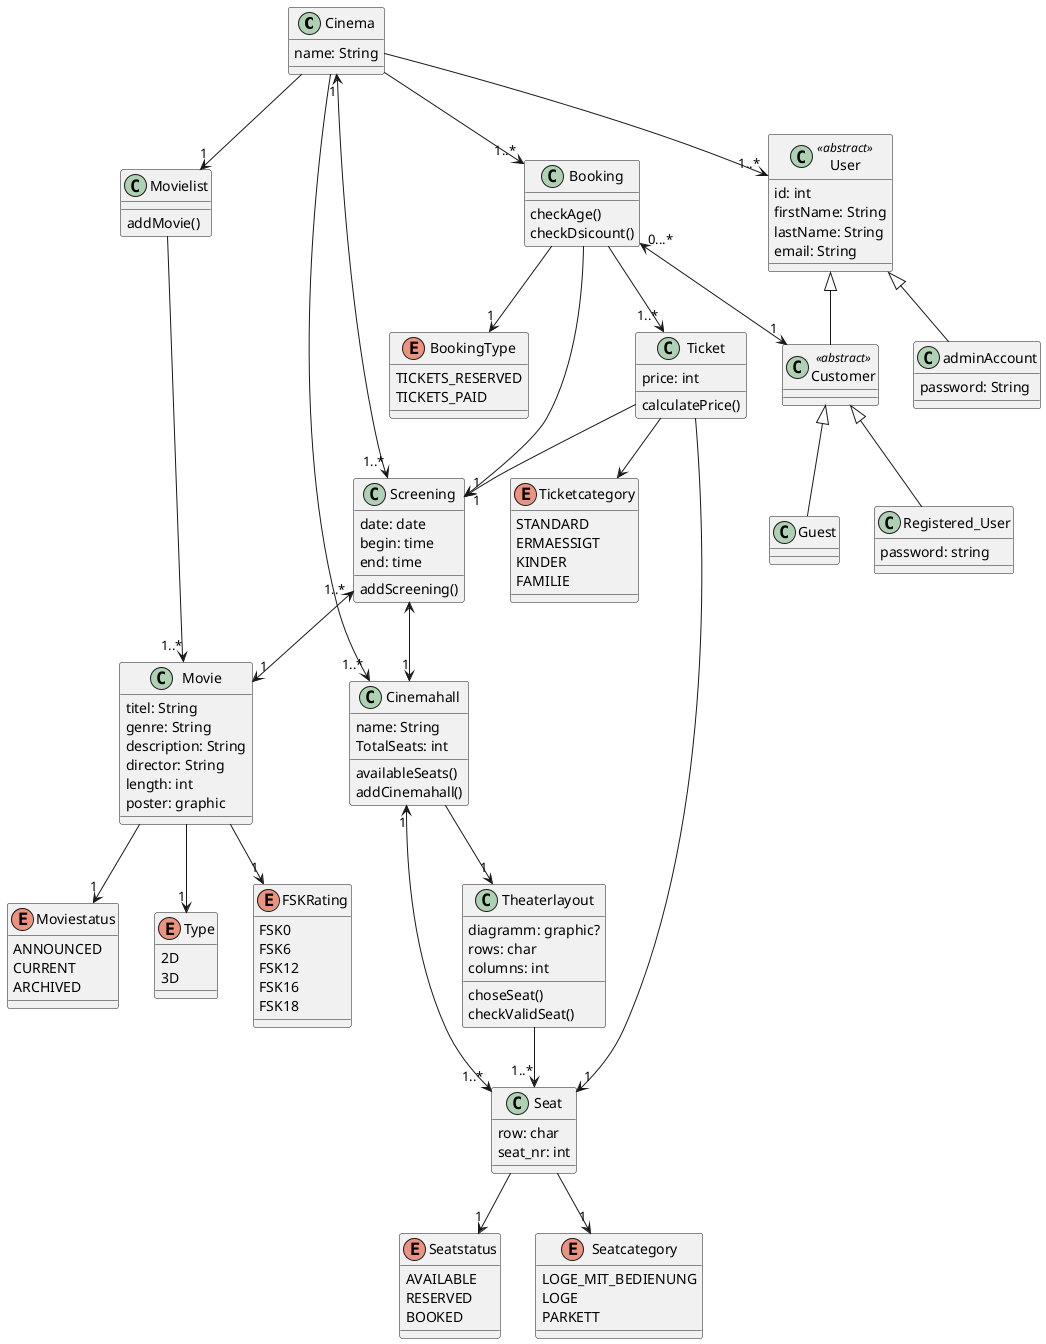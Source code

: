 @startuml
class Cinema {
name: String
}

class Movielist {
addMovie()
}

class Cinemahall{
name: String
TotalSeats: int
availableSeats()
addCinemahall()

}

class Movie {
titel: String
genre: String
description: String
director: String
length: int
poster: graphic
}

enum Moviestatus {
ANNOUNCED
CURRENT
ARCHIVED
}

enum Type {
2D
3D
}
enum FSKRating {
FSK0
FSK6
FSK12
FSK16
FSK18
}

class adminAccount {
password: String
}


class Screening {
date: date
begin: time
end: time
addScreening()
}

class Seat {
row: char
seat_nr: int
}

enum Seatstatus {
AVAILABLE
RESERVED
BOOKED
}

class Theaterlayout {
diagramm: graphic?
rows: char
columns: int
choseSeat()
checkValidSeat()
}

class Ticket {
price: int
calculatePrice()
}

enum Ticketcategory{
STANDARD
ERMAESSIGT 
KINDER
FAMILIE
}
'Emäßigt ist schüler/studis/senioren

enum Seatcategory {
LOGE_MIT_BEDIENUNG
LOGE
PARKETT
}

class Booking {
checkAge()
checkDsicount()
}
/'checkAge() Hilfsfunktion, die Message erzeugt a la:
"Sie müssen beim Ticket abholen ihre Ausweise vorzeigen usw.
'/

enum BookingType {
TICKETS_RESERVED
TICKETS_PAID
}

class Customer <<abstract>> {
}

class User <<abstract>> {
id: int
firstName: String
lastName: String
email: String
}

class Registered_User{
password: string
}

Cinema --> "1..*"Booking
Cinema -->"1..*" Cinemahall
Cinema "1"<--> "1..*" Screening
Cinemahall -->"1" Theaterlayout
Cinemahall"1"<-->"1..*" Seat
Screening "1..*"<-->"1" Movie
Screening <-->"1" Cinemahall
Cinema -->"1..*"User
Movie -->"1" FSKRating
Movie -->"1" Type
Ticket --> "1" Screening
Ticket --> "1" Seat
Booking --> "1..*"Ticket
Booking --> "1" Screening
Theaterlayout -->"1..*" Seat
Seat -->"1" Seatcategory
Seat -->"1" Seatstatus

Booking -->"1" BookingType
Booking "0...*"<-->"1" Customer
Customer <|-- Guest
Customer <|-- Registered_User
Movielist-->"1..*" Movie
Cinema -->"1"Movielist
Movie--> "1"Moviestatus
User <|-- Customer
User <|-- adminAccount
Ticket-->Ticketcategory








@enduml